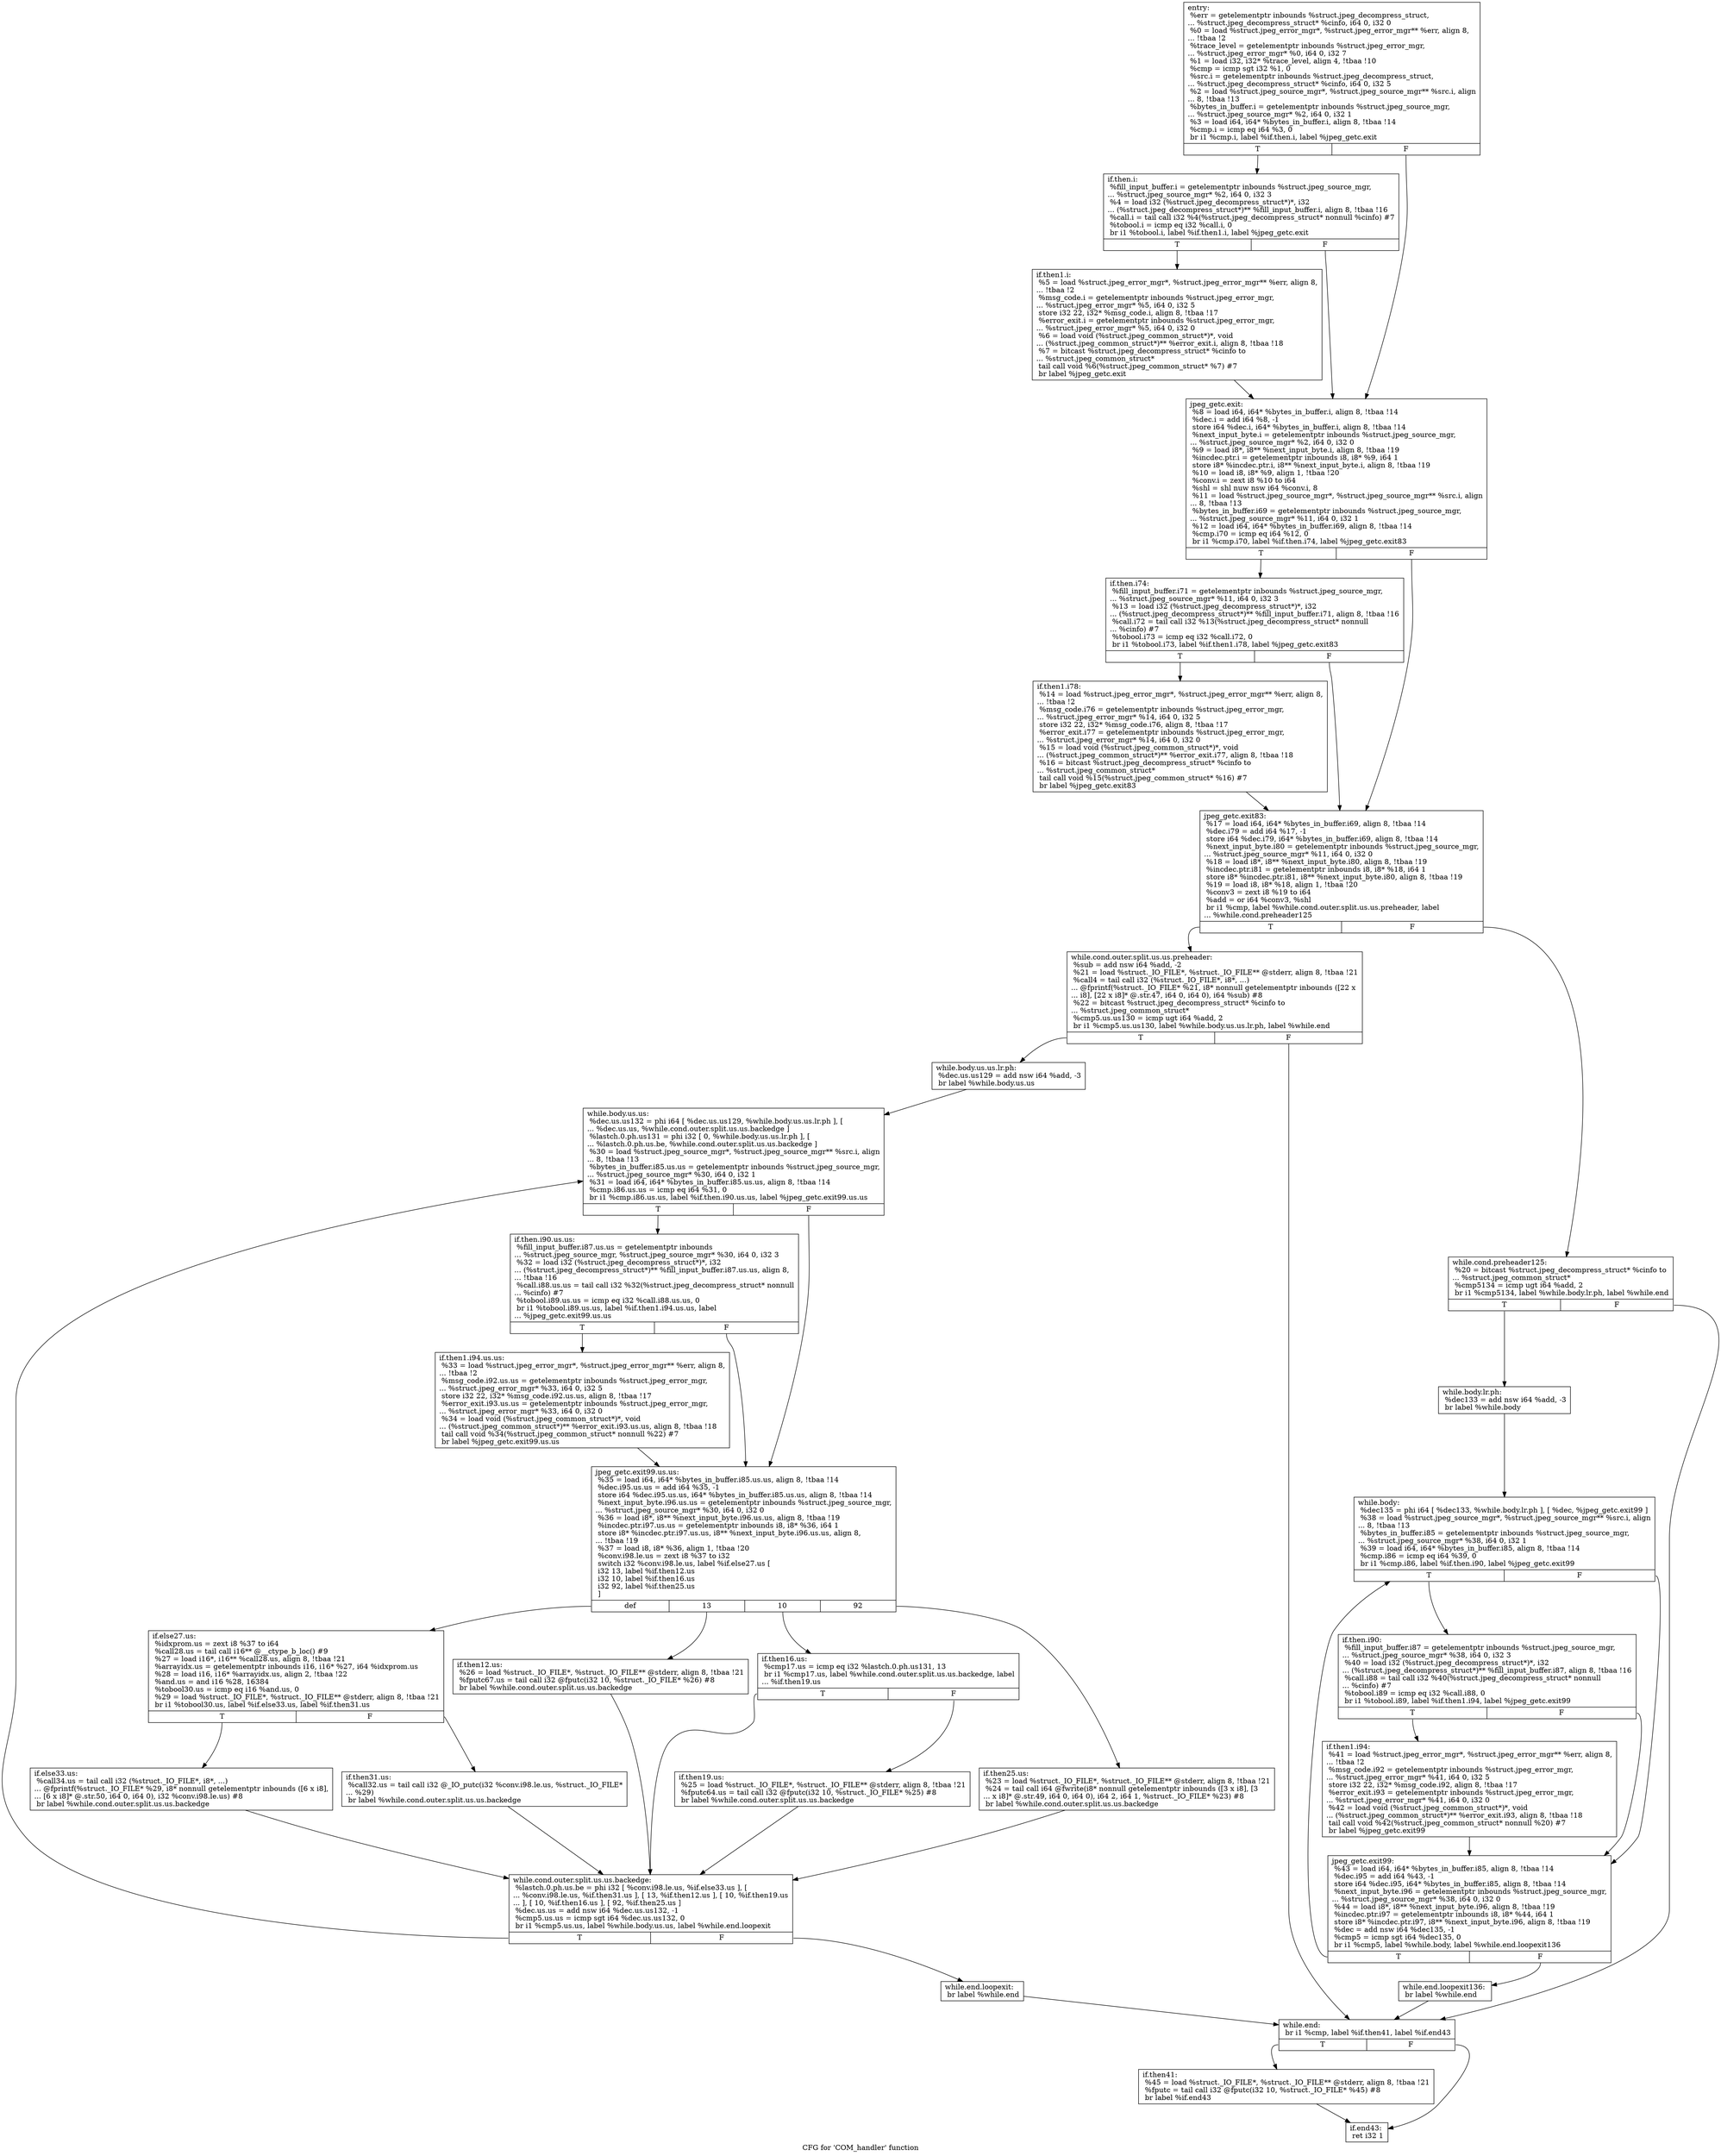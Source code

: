 digraph "CFG for 'COM_handler' function" {
	label="CFG for 'COM_handler' function";

	Node0x4fec9b0 [shape=record,label="{entry:\l  %err = getelementptr inbounds %struct.jpeg_decompress_struct,\l... %struct.jpeg_decompress_struct* %cinfo, i64 0, i32 0\l  %0 = load %struct.jpeg_error_mgr*, %struct.jpeg_error_mgr** %err, align 8,\l... !tbaa !2\l  %trace_level = getelementptr inbounds %struct.jpeg_error_mgr,\l... %struct.jpeg_error_mgr* %0, i64 0, i32 7\l  %1 = load i32, i32* %trace_level, align 4, !tbaa !10\l  %cmp = icmp sgt i32 %1, 0\l  %src.i = getelementptr inbounds %struct.jpeg_decompress_struct,\l... %struct.jpeg_decompress_struct* %cinfo, i64 0, i32 5\l  %2 = load %struct.jpeg_source_mgr*, %struct.jpeg_source_mgr** %src.i, align\l... 8, !tbaa !13\l  %bytes_in_buffer.i = getelementptr inbounds %struct.jpeg_source_mgr,\l... %struct.jpeg_source_mgr* %2, i64 0, i32 1\l  %3 = load i64, i64* %bytes_in_buffer.i, align 8, !tbaa !14\l  %cmp.i = icmp eq i64 %3, 0\l  br i1 %cmp.i, label %if.then.i, label %jpeg_getc.exit\l|{<s0>T|<s1>F}}"];
	Node0x4fec9b0:s0 -> Node0x4fed1e0;
	Node0x4fec9b0:s1 -> Node0x4fed230;
	Node0x4fed1e0 [shape=record,label="{if.then.i:                                        \l  %fill_input_buffer.i = getelementptr inbounds %struct.jpeg_source_mgr,\l... %struct.jpeg_source_mgr* %2, i64 0, i32 3\l  %4 = load i32 (%struct.jpeg_decompress_struct*)*, i32\l... (%struct.jpeg_decompress_struct*)** %fill_input_buffer.i, align 8, !tbaa !16\l  %call.i = tail call i32 %4(%struct.jpeg_decompress_struct* nonnull %cinfo) #7\l  %tobool.i = icmp eq i32 %call.i, 0\l  br i1 %tobool.i, label %if.then1.i, label %jpeg_getc.exit\l|{<s0>T|<s1>F}}"];
	Node0x4fed1e0:s0 -> Node0x4fec8b0;
	Node0x4fed1e0:s1 -> Node0x4fed230;
	Node0x4fec8b0 [shape=record,label="{if.then1.i:                                       \l  %5 = load %struct.jpeg_error_mgr*, %struct.jpeg_error_mgr** %err, align 8,\l... !tbaa !2\l  %msg_code.i = getelementptr inbounds %struct.jpeg_error_mgr,\l... %struct.jpeg_error_mgr* %5, i64 0, i32 5\l  store i32 22, i32* %msg_code.i, align 8, !tbaa !17\l  %error_exit.i = getelementptr inbounds %struct.jpeg_error_mgr,\l... %struct.jpeg_error_mgr* %5, i64 0, i32 0\l  %6 = load void (%struct.jpeg_common_struct*)*, void\l... (%struct.jpeg_common_struct*)** %error_exit.i, align 8, !tbaa !18\l  %7 = bitcast %struct.jpeg_decompress_struct* %cinfo to\l... %struct.jpeg_common_struct*\l  tail call void %6(%struct.jpeg_common_struct* %7) #7\l  br label %jpeg_getc.exit\l}"];
	Node0x4fec8b0 -> Node0x4fed230;
	Node0x4fed230 [shape=record,label="{jpeg_getc.exit:                                   \l  %8 = load i64, i64* %bytes_in_buffer.i, align 8, !tbaa !14\l  %dec.i = add i64 %8, -1\l  store i64 %dec.i, i64* %bytes_in_buffer.i, align 8, !tbaa !14\l  %next_input_byte.i = getelementptr inbounds %struct.jpeg_source_mgr,\l... %struct.jpeg_source_mgr* %2, i64 0, i32 0\l  %9 = load i8*, i8** %next_input_byte.i, align 8, !tbaa !19\l  %incdec.ptr.i = getelementptr inbounds i8, i8* %9, i64 1\l  store i8* %incdec.ptr.i, i8** %next_input_byte.i, align 8, !tbaa !19\l  %10 = load i8, i8* %9, align 1, !tbaa !20\l  %conv.i = zext i8 %10 to i64\l  %shl = shl nuw nsw i64 %conv.i, 8\l  %11 = load %struct.jpeg_source_mgr*, %struct.jpeg_source_mgr** %src.i, align\l... 8, !tbaa !13\l  %bytes_in_buffer.i69 = getelementptr inbounds %struct.jpeg_source_mgr,\l... %struct.jpeg_source_mgr* %11, i64 0, i32 1\l  %12 = load i64, i64* %bytes_in_buffer.i69, align 8, !tbaa !14\l  %cmp.i70 = icmp eq i64 %12, 0\l  br i1 %cmp.i70, label %if.then.i74, label %jpeg_getc.exit83\l|{<s0>T|<s1>F}}"];
	Node0x4fed230:s0 -> Node0x4fed5d0;
	Node0x4fed230:s1 -> Node0x4fde0d0;
	Node0x4fed5d0 [shape=record,label="{if.then.i74:                                      \l  %fill_input_buffer.i71 = getelementptr inbounds %struct.jpeg_source_mgr,\l... %struct.jpeg_source_mgr* %11, i64 0, i32 3\l  %13 = load i32 (%struct.jpeg_decompress_struct*)*, i32\l... (%struct.jpeg_decompress_struct*)** %fill_input_buffer.i71, align 8, !tbaa !16\l  %call.i72 = tail call i32 %13(%struct.jpeg_decompress_struct* nonnull\l... %cinfo) #7\l  %tobool.i73 = icmp eq i32 %call.i72, 0\l  br i1 %tobool.i73, label %if.then1.i78, label %jpeg_getc.exit83\l|{<s0>T|<s1>F}}"];
	Node0x4fed5d0:s0 -> Node0x4ff2300;
	Node0x4fed5d0:s1 -> Node0x4fde0d0;
	Node0x4ff2300 [shape=record,label="{if.then1.i78:                                     \l  %14 = load %struct.jpeg_error_mgr*, %struct.jpeg_error_mgr** %err, align 8,\l... !tbaa !2\l  %msg_code.i76 = getelementptr inbounds %struct.jpeg_error_mgr,\l... %struct.jpeg_error_mgr* %14, i64 0, i32 5\l  store i32 22, i32* %msg_code.i76, align 8, !tbaa !17\l  %error_exit.i77 = getelementptr inbounds %struct.jpeg_error_mgr,\l... %struct.jpeg_error_mgr* %14, i64 0, i32 0\l  %15 = load void (%struct.jpeg_common_struct*)*, void\l... (%struct.jpeg_common_struct*)** %error_exit.i77, align 8, !tbaa !18\l  %16 = bitcast %struct.jpeg_decompress_struct* %cinfo to\l... %struct.jpeg_common_struct*\l  tail call void %15(%struct.jpeg_common_struct* %16) #7\l  br label %jpeg_getc.exit83\l}"];
	Node0x4ff2300 -> Node0x4fde0d0;
	Node0x4fde0d0 [shape=record,label="{jpeg_getc.exit83:                                 \l  %17 = load i64, i64* %bytes_in_buffer.i69, align 8, !tbaa !14\l  %dec.i79 = add i64 %17, -1\l  store i64 %dec.i79, i64* %bytes_in_buffer.i69, align 8, !tbaa !14\l  %next_input_byte.i80 = getelementptr inbounds %struct.jpeg_source_mgr,\l... %struct.jpeg_source_mgr* %11, i64 0, i32 0\l  %18 = load i8*, i8** %next_input_byte.i80, align 8, !tbaa !19\l  %incdec.ptr.i81 = getelementptr inbounds i8, i8* %18, i64 1\l  store i8* %incdec.ptr.i81, i8** %next_input_byte.i80, align 8, !tbaa !19\l  %19 = load i8, i8* %18, align 1, !tbaa !20\l  %conv3 = zext i8 %19 to i64\l  %add = or i64 %conv3, %shl\l  br i1 %cmp, label %while.cond.outer.split.us.us.preheader, label\l... %while.cond.preheader125\l|{<s0>T|<s1>F}}"];
	Node0x4fde0d0:s0 -> Node0x4ff2e30;
	Node0x4fde0d0:s1 -> Node0x4ff2f50;
	Node0x4ff2f50 [shape=record,label="{while.cond.preheader125:                          \l  %20 = bitcast %struct.jpeg_decompress_struct* %cinfo to\l... %struct.jpeg_common_struct*\l  %cmp5134 = icmp ugt i64 %add, 2\l  br i1 %cmp5134, label %while.body.lr.ph, label %while.end\l|{<s0>T|<s1>F}}"];
	Node0x4ff2f50:s0 -> Node0x4ff31a0;
	Node0x4ff2f50:s1 -> Node0x4ff3270;
	Node0x4ff31a0 [shape=record,label="{while.body.lr.ph:                                 \l  %dec133 = add nsw i64 %add, -3\l  br label %while.body\l}"];
	Node0x4ff31a0 -> Node0x4ff3470;
	Node0x4ff2e30 [shape=record,label="{while.cond.outer.split.us.us.preheader:           \l  %sub = add nsw i64 %add, -2\l  %21 = load %struct._IO_FILE*, %struct._IO_FILE** @stderr, align 8, !tbaa !21\l  %call4 = tail call i32 (%struct._IO_FILE*, i8*, ...)\l... @fprintf(%struct._IO_FILE* %21, i8* nonnull getelementptr inbounds ([22 x\l... i8], [22 x i8]* @.str.47, i64 0, i64 0), i64 %sub) #8\l  %22 = bitcast %struct.jpeg_decompress_struct* %cinfo to\l... %struct.jpeg_common_struct*\l  %cmp5.us.us130 = icmp ugt i64 %add, 2\l  br i1 %cmp5.us.us130, label %while.body.us.us.lr.ph, label %while.end\l|{<s0>T|<s1>F}}"];
	Node0x4ff2e30:s0 -> Node0x4ff3910;
	Node0x4ff2e30:s1 -> Node0x4ff3270;
	Node0x4ff3910 [shape=record,label="{while.body.us.us.lr.ph:                           \l  %dec.us.us129 = add nsw i64 %add, -3\l  br label %while.body.us.us\l}"];
	Node0x4ff3910 -> Node0x4ff3b50;
	Node0x4fde1b0 [shape=record,label="{if.then25.us:                                     \l  %23 = load %struct._IO_FILE*, %struct._IO_FILE** @stderr, align 8, !tbaa !21\l  %24 = tail call i64 @fwrite(i8* nonnull getelementptr inbounds ([3 x i8], [3\l... x i8]* @.str.49, i64 0, i64 0), i64 2, i64 1, %struct._IO_FILE* %23) #8\l  br label %while.cond.outer.split.us.us.backedge\l}"];
	Node0x4fde1b0 -> Node0x4ff4340;
	Node0x4ff44c0 [shape=record,label="{if.then16.us:                                     \l  %cmp17.us = icmp eq i32 %lastch.0.ph.us131, 13\l  br i1 %cmp17.us, label %while.cond.outer.split.us.us.backedge, label\l... %if.then19.us\l|{<s0>T|<s1>F}}"];
	Node0x4ff44c0:s0 -> Node0x4ff4340;
	Node0x4ff44c0:s1 -> Node0x4ff46c0;
	Node0x4ff46c0 [shape=record,label="{if.then19.us:                                     \l  %25 = load %struct._IO_FILE*, %struct._IO_FILE** @stderr, align 8, !tbaa !21\l  %fputc64.us = tail call i32 @fputc(i32 10, %struct._IO_FILE* %25) #8\l  br label %while.cond.outer.split.us.us.backedge\l}"];
	Node0x4ff46c0 -> Node0x4ff4340;
	Node0x4ff4ba0 [shape=record,label="{if.then12.us:                                     \l  %26 = load %struct._IO_FILE*, %struct._IO_FILE** @stderr, align 8, !tbaa !21\l  %fputc67.us = tail call i32 @fputc(i32 10, %struct._IO_FILE* %26) #8\l  br label %while.cond.outer.split.us.us.backedge\l}"];
	Node0x4ff4ba0 -> Node0x4ff4340;
	Node0x4ff4e40 [shape=record,label="{if.else27.us:                                     \l  %idxprom.us = zext i8 %37 to i64\l  %call28.us = tail call i16** @__ctype_b_loc() #9\l  %27 = load i16*, i16** %call28.us, align 8, !tbaa !21\l  %arrayidx.us = getelementptr inbounds i16, i16* %27, i64 %idxprom.us\l  %28 = load i16, i16* %arrayidx.us, align 2, !tbaa !22\l  %and.us = and i16 %28, 16384\l  %tobool30.us = icmp eq i16 %and.us, 0\l  %29 = load %struct._IO_FILE*, %struct._IO_FILE** @stderr, align 8, !tbaa !21\l  br i1 %tobool30.us, label %if.else33.us, label %if.then31.us\l|{<s0>T|<s1>F}}"];
	Node0x4ff4e40:s0 -> Node0x4ff5ae0;
	Node0x4ff4e40:s1 -> Node0x4ff5bc0;
	Node0x4ff5bc0 [shape=record,label="{if.then31.us:                                     \l  %call32.us = tail call i32 @_IO_putc(i32 %conv.i98.le.us, %struct._IO_FILE*\l... %29)\l  br label %while.cond.outer.split.us.us.backedge\l}"];
	Node0x4ff5bc0 -> Node0x4ff4340;
	Node0x4ff5ae0 [shape=record,label="{if.else33.us:                                     \l  %call34.us = tail call i32 (%struct._IO_FILE*, i8*, ...)\l... @fprintf(%struct._IO_FILE* %29, i8* nonnull getelementptr inbounds ([6 x i8],\l... [6 x i8]* @.str.50, i64 0, i64 0), i32 %conv.i98.le.us) #8\l  br label %while.cond.outer.split.us.us.backedge\l}"];
	Node0x4ff5ae0 -> Node0x4ff4340;
	Node0x4ff4340 [shape=record,label="{while.cond.outer.split.us.us.backedge:            \l  %lastch.0.ph.us.be = phi i32 [ %conv.i98.le.us, %if.else33.us ], [\l... %conv.i98.le.us, %if.then31.us ], [ 13, %if.then12.us ], [ 10, %if.then19.us\l... ], [ 10, %if.then16.us ], [ 92, %if.then25.us ]\l  %dec.us.us = add nsw i64 %dec.us.us132, -1\l  %cmp5.us.us = icmp sgt i64 %dec.us.us132, 0\l  br i1 %cmp5.us.us, label %while.body.us.us, label %while.end.loopexit\l|{<s0>T|<s1>F}}"];
	Node0x4ff4340:s0 -> Node0x4ff3b50;
	Node0x4ff4340:s1 -> Node0x4ff6670;
	Node0x4ff3b50 [shape=record,label="{while.body.us.us:                                 \l  %dec.us.us132 = phi i64 [ %dec.us.us129, %while.body.us.us.lr.ph ], [\l... %dec.us.us, %while.cond.outer.split.us.us.backedge ]\l  %lastch.0.ph.us131 = phi i32 [ 0, %while.body.us.us.lr.ph ], [\l... %lastch.0.ph.us.be, %while.cond.outer.split.us.us.backedge ]\l  %30 = load %struct.jpeg_source_mgr*, %struct.jpeg_source_mgr** %src.i, align\l... 8, !tbaa !13\l  %bytes_in_buffer.i85.us.us = getelementptr inbounds %struct.jpeg_source_mgr,\l... %struct.jpeg_source_mgr* %30, i64 0, i32 1\l  %31 = load i64, i64* %bytes_in_buffer.i85.us.us, align 8, !tbaa !14\l  %cmp.i86.us.us = icmp eq i64 %31, 0\l  br i1 %cmp.i86.us.us, label %if.then.i90.us.us, label %jpeg_getc.exit99.us.us\l|{<s0>T|<s1>F}}"];
	Node0x4ff3b50:s0 -> Node0x4ff6a30;
	Node0x4ff3b50:s1 -> Node0x4ff6b10;
	Node0x4ff6a30 [shape=record,label="{if.then.i90.us.us:                                \l  %fill_input_buffer.i87.us.us = getelementptr inbounds\l... %struct.jpeg_source_mgr, %struct.jpeg_source_mgr* %30, i64 0, i32 3\l  %32 = load i32 (%struct.jpeg_decompress_struct*)*, i32\l... (%struct.jpeg_decompress_struct*)** %fill_input_buffer.i87.us.us, align 8,\l... !tbaa !16\l  %call.i88.us.us = tail call i32 %32(%struct.jpeg_decompress_struct* nonnull\l... %cinfo) #7\l  %tobool.i89.us.us = icmp eq i32 %call.i88.us.us, 0\l  br i1 %tobool.i89.us.us, label %if.then1.i94.us.us, label\l... %jpeg_getc.exit99.us.us\l|{<s0>T|<s1>F}}"];
	Node0x4ff6a30:s0 -> Node0x4ff7010;
	Node0x4ff6a30:s1 -> Node0x4ff6b10;
	Node0x4ff7010 [shape=record,label="{if.then1.i94.us.us:                               \l  %33 = load %struct.jpeg_error_mgr*, %struct.jpeg_error_mgr** %err, align 8,\l... !tbaa !2\l  %msg_code.i92.us.us = getelementptr inbounds %struct.jpeg_error_mgr,\l... %struct.jpeg_error_mgr* %33, i64 0, i32 5\l  store i32 22, i32* %msg_code.i92.us.us, align 8, !tbaa !17\l  %error_exit.i93.us.us = getelementptr inbounds %struct.jpeg_error_mgr,\l... %struct.jpeg_error_mgr* %33, i64 0, i32 0\l  %34 = load void (%struct.jpeg_common_struct*)*, void\l... (%struct.jpeg_common_struct*)** %error_exit.i93.us.us, align 8, !tbaa !18\l  tail call void %34(%struct.jpeg_common_struct* nonnull %22) #7\l  br label %jpeg_getc.exit99.us.us\l}"];
	Node0x4ff7010 -> Node0x4ff6b10;
	Node0x4ff6b10 [shape=record,label="{jpeg_getc.exit99.us.us:                           \l  %35 = load i64, i64* %bytes_in_buffer.i85.us.us, align 8, !tbaa !14\l  %dec.i95.us.us = add i64 %35, -1\l  store i64 %dec.i95.us.us, i64* %bytes_in_buffer.i85.us.us, align 8, !tbaa !14\l  %next_input_byte.i96.us.us = getelementptr inbounds %struct.jpeg_source_mgr,\l... %struct.jpeg_source_mgr* %30, i64 0, i32 0\l  %36 = load i8*, i8** %next_input_byte.i96.us.us, align 8, !tbaa !19\l  %incdec.ptr.i97.us.us = getelementptr inbounds i8, i8* %36, i64 1\l  store i8* %incdec.ptr.i97.us.us, i8** %next_input_byte.i96.us.us, align 8,\l... !tbaa !19\l  %37 = load i8, i8* %36, align 1, !tbaa !20\l  %conv.i98.le.us = zext i8 %37 to i32\l  switch i32 %conv.i98.le.us, label %if.else27.us [\l    i32 13, label %if.then12.us\l    i32 10, label %if.then16.us\l    i32 92, label %if.then25.us\l  ]\l|{<s0>def|<s1>13|<s2>10|<s3>92}}"];
	Node0x4ff6b10:s0 -> Node0x4ff4e40;
	Node0x4ff6b10:s1 -> Node0x4ff4ba0;
	Node0x4ff6b10:s2 -> Node0x4ff44c0;
	Node0x4ff6b10:s3 -> Node0x4fde1b0;
	Node0x4ff3470 [shape=record,label="{while.body:                                       \l  %dec135 = phi i64 [ %dec133, %while.body.lr.ph ], [ %dec, %jpeg_getc.exit99 ]\l  %38 = load %struct.jpeg_source_mgr*, %struct.jpeg_source_mgr** %src.i, align\l... 8, !tbaa !13\l  %bytes_in_buffer.i85 = getelementptr inbounds %struct.jpeg_source_mgr,\l... %struct.jpeg_source_mgr* %38, i64 0, i32 1\l  %39 = load i64, i64* %bytes_in_buffer.i85, align 8, !tbaa !14\l  %cmp.i86 = icmp eq i64 %39, 0\l  br i1 %cmp.i86, label %if.then.i90, label %jpeg_getc.exit99\l|{<s0>T|<s1>F}}"];
	Node0x4ff3470:s0 -> Node0x4ff7e50;
	Node0x4ff3470:s1 -> Node0x4ff7aa0;
	Node0x4ff7e50 [shape=record,label="{if.then.i90:                                      \l  %fill_input_buffer.i87 = getelementptr inbounds %struct.jpeg_source_mgr,\l... %struct.jpeg_source_mgr* %38, i64 0, i32 3\l  %40 = load i32 (%struct.jpeg_decompress_struct*)*, i32\l... (%struct.jpeg_decompress_struct*)** %fill_input_buffer.i87, align 8, !tbaa !16\l  %call.i88 = tail call i32 %40(%struct.jpeg_decompress_struct* nonnull\l... %cinfo) #7\l  %tobool.i89 = icmp eq i32 %call.i88, 0\l  br i1 %tobool.i89, label %if.then1.i94, label %jpeg_getc.exit99\l|{<s0>T|<s1>F}}"];
	Node0x4ff7e50:s0 -> Node0x4ff8260;
	Node0x4ff7e50:s1 -> Node0x4ff7aa0;
	Node0x4ff8260 [shape=record,label="{if.then1.i94:                                     \l  %41 = load %struct.jpeg_error_mgr*, %struct.jpeg_error_mgr** %err, align 8,\l... !tbaa !2\l  %msg_code.i92 = getelementptr inbounds %struct.jpeg_error_mgr,\l... %struct.jpeg_error_mgr* %41, i64 0, i32 5\l  store i32 22, i32* %msg_code.i92, align 8, !tbaa !17\l  %error_exit.i93 = getelementptr inbounds %struct.jpeg_error_mgr,\l... %struct.jpeg_error_mgr* %41, i64 0, i32 0\l  %42 = load void (%struct.jpeg_common_struct*)*, void\l... (%struct.jpeg_common_struct*)** %error_exit.i93, align 8, !tbaa !18\l  tail call void %42(%struct.jpeg_common_struct* nonnull %20) #7\l  br label %jpeg_getc.exit99\l}"];
	Node0x4ff8260 -> Node0x4ff7aa0;
	Node0x4ff7aa0 [shape=record,label="{jpeg_getc.exit99:                                 \l  %43 = load i64, i64* %bytes_in_buffer.i85, align 8, !tbaa !14\l  %dec.i95 = add i64 %43, -1\l  store i64 %dec.i95, i64* %bytes_in_buffer.i85, align 8, !tbaa !14\l  %next_input_byte.i96 = getelementptr inbounds %struct.jpeg_source_mgr,\l... %struct.jpeg_source_mgr* %38, i64 0, i32 0\l  %44 = load i8*, i8** %next_input_byte.i96, align 8, !tbaa !19\l  %incdec.ptr.i97 = getelementptr inbounds i8, i8* %44, i64 1\l  store i8* %incdec.ptr.i97, i8** %next_input_byte.i96, align 8, !tbaa !19\l  %dec = add nsw i64 %dec135, -1\l  %cmp5 = icmp sgt i64 %dec135, 0\l  br i1 %cmp5, label %while.body, label %while.end.loopexit136\l|{<s0>T|<s1>F}}"];
	Node0x4ff7aa0:s0 -> Node0x4ff3470;
	Node0x4ff7aa0:s1 -> Node0x4ff9240;
	Node0x4ff6670 [shape=record,label="{while.end.loopexit:                               \l  br label %while.end\l}"];
	Node0x4ff6670 -> Node0x4ff3270;
	Node0x4ff9240 [shape=record,label="{while.end.loopexit136:                            \l  br label %while.end\l}"];
	Node0x4ff9240 -> Node0x4ff3270;
	Node0x4ff3270 [shape=record,label="{while.end:                                        \l  br i1 %cmp, label %if.then41, label %if.end43\l|{<s0>T|<s1>F}}"];
	Node0x4ff3270:s0 -> Node0x4ff9340;
	Node0x4ff3270:s1 -> Node0x4ff9390;
	Node0x4ff9340 [shape=record,label="{if.then41:                                        \l  %45 = load %struct._IO_FILE*, %struct._IO_FILE** @stderr, align 8, !tbaa !21\l  %fputc = tail call i32 @fputc(i32 10, %struct._IO_FILE* %45) #8\l  br label %if.end43\l}"];
	Node0x4ff9340 -> Node0x4ff9390;
	Node0x4ff9390 [shape=record,label="{if.end43:                                         \l  ret i32 1\l}"];
}
